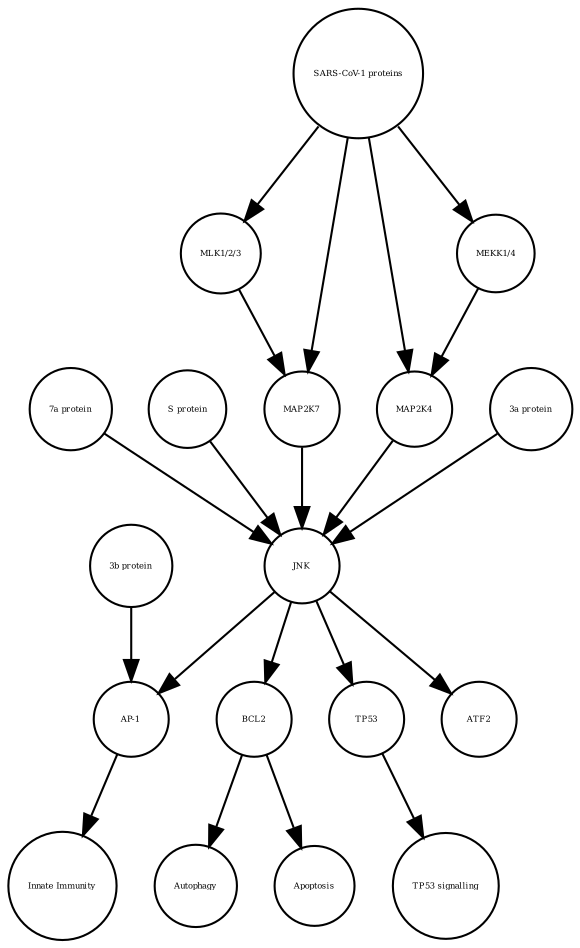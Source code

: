 strict digraph  {
BCL2 [annotation=urn_miriam_uniprot_P10415, bipartite=0, cls=macromolecule, fontsize=4, label=BCL2, shape=circle];
Autophagy [annotation="", bipartite=0, cls=phenotype, fontsize=4, label=Autophagy, shape=circle];
"AP-1" [annotation="", bipartite=0, cls=complex, fontsize=4, label="AP-1", shape=circle];
"Innate Immunity" [annotation="", bipartite=0, cls=phenotype, fontsize=4, label="Innate Immunity", shape=circle];
TP53 [annotation=urn_miriam_uniprot_P04637, bipartite=0, cls=macromolecule, fontsize=4, label=TP53, shape=circle];
"TP53 signalling" [annotation="", bipartite=0, cls=phenotype, fontsize=4, label="TP53 signalling", shape=circle];
Apoptosis [annotation="", bipartite=0, cls=phenotype, fontsize=4, label=Apoptosis, shape=circle];
"SARS-CoV-1 proteins" [annotation="", bipartite=0, cls=complex, fontsize=4, label="SARS-CoV-1 proteins", shape=circle];
"7a protein" [annotation="", bipartite=0, cls=macromolecule, fontsize=4, label="7a protein", shape=circle];
"S protein" [annotation="", bipartite=0, cls=macromolecule, fontsize=4, label="S protein", shape=circle];
"MLK1/2/3" [annotation="", bipartite=0, cls=complex, fontsize=4, label="MLK1/2/3", shape=circle];
MAP2K7 [annotation=urn_miriam_uniprot_O14733, bipartite=0, cls=macromolecule, fontsize=4, label=MAP2K7, shape=circle];
ATF2 [annotation=urn_miriam_uniprot_P15336, bipartite=0, cls=macromolecule, fontsize=4, label=ATF2, shape=circle];
JNK [annotation="", bipartite=0, cls=complex, fontsize=4, label=JNK, shape=circle];
"3b protein" [annotation="", bipartite=0, cls=macromolecule, fontsize=4, label="3b protein", shape=circle];
MAP2K4 [annotation=urn_miriam_uniprot_P45985, bipartite=0, cls=macromolecule, fontsize=4, label=MAP2K4, shape=circle];
"3a protein" [annotation="", bipartite=0, cls=macromolecule, fontsize=4, label="3a protein", shape=circle];
"MEKK1/4" [annotation="", bipartite=0, cls=complex, fontsize=4, label="MEKK1/4", shape=circle];
BCL2 -> Autophagy  [annotation="", interaction_type="necessary stimulation"];
BCL2 -> Apoptosis  [annotation="", interaction_type=inhibition];
"AP-1" -> "Innate Immunity"  [annotation="", interaction_type="necessary stimulation"];
TP53 -> "TP53 signalling"  [annotation="", interaction_type="necessary stimulation"];
"SARS-CoV-1 proteins" -> MAP2K7  [annotation="urn_miriam_pubmed_31226023|urn_miriam_taxonomy_694009", interaction_type=stimulation];
"SARS-CoV-1 proteins" -> MAP2K4  [annotation="urn_miriam_pubmed_31226023|urn_miriam_taxonomy_694009", interaction_type=stimulation];
"SARS-CoV-1 proteins" -> "MLK1/2/3"  [annotation="urn_miriam_taxonomy_694009|urn_miriam_pubmed_31226023", interaction_type=stimulation];
"SARS-CoV-1 proteins" -> "MEKK1/4"  [annotation="urn_miriam_pubmed_31226023|urn_miriam_taxonomy_694009", interaction_type=stimulation];
"7a protein" -> JNK  [annotation=urn_miriam_pubmed_17141229, interaction_type=stimulation];
"S protein" -> JNK  [annotation=urn_miriam_pubmed_17267381, interaction_type=stimulation];
"MLK1/2/3" -> MAP2K7  [annotation="urn_miriam_pubmed_31226023|urn_miriam_taxonomy_694009", interaction_type=stimulation];
MAP2K7 -> JNK  [annotation=urn_miriam_pubmed_17141229, interaction_type=stimulation];
JNK -> ATF2  [annotation="", interaction_type=stimulation];
JNK -> TP53  [annotation="", interaction_type=stimulation];
JNK -> "AP-1"  [annotation=urn_miriam_pubmed_21561061, interaction_type=stimulation];
JNK -> BCL2  [annotation=urn_miriam_pubmed_10567572, interaction_type=stimulation];
"3b protein" -> "AP-1"  [annotation=urn_miriam_pubmed_21561061, interaction_type=stimulation];
MAP2K4 -> JNK  [annotation=urn_miriam_pubmed_17141229, interaction_type=stimulation];
"3a protein" -> JNK  [annotation=urn_miriam_pubmed_17141229, interaction_type=stimulation];
"MEKK1/4" -> MAP2K4  [annotation="urn_miriam_pubmed_31226023|urn_miriam_taxonomy_694009", interaction_type=stimulation];
}
